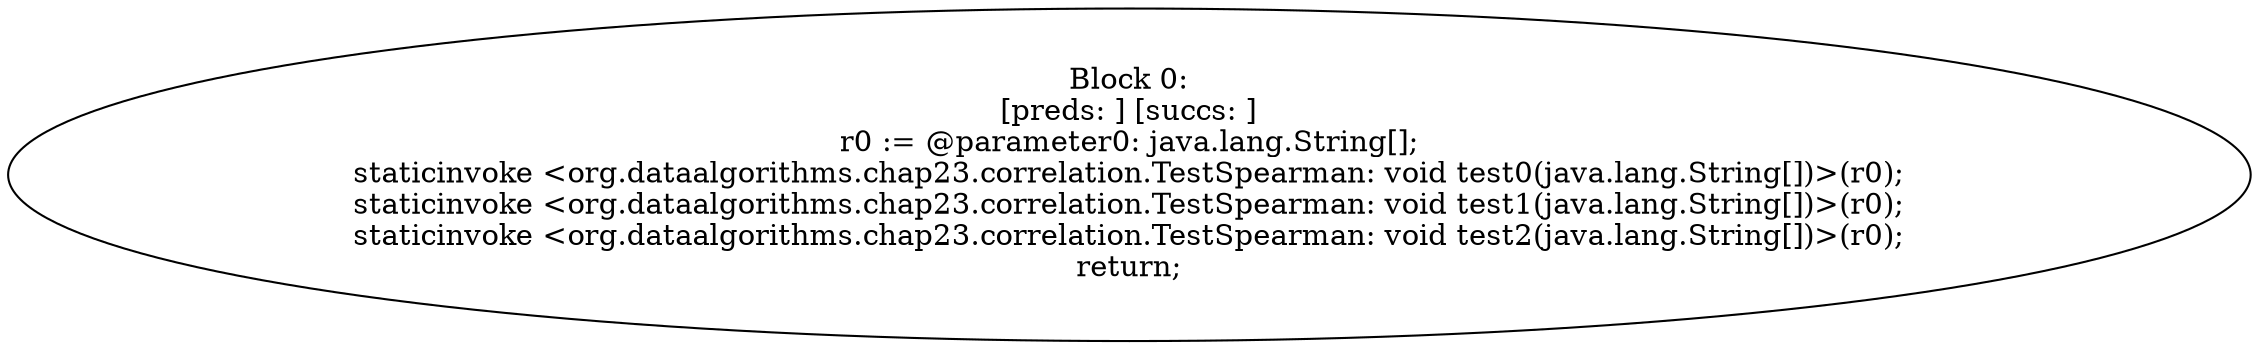digraph "unitGraph" {
    "Block 0:
[preds: ] [succs: ]
r0 := @parameter0: java.lang.String[];
staticinvoke <org.dataalgorithms.chap23.correlation.TestSpearman: void test0(java.lang.String[])>(r0);
staticinvoke <org.dataalgorithms.chap23.correlation.TestSpearman: void test1(java.lang.String[])>(r0);
staticinvoke <org.dataalgorithms.chap23.correlation.TestSpearman: void test2(java.lang.String[])>(r0);
return;
"
}
